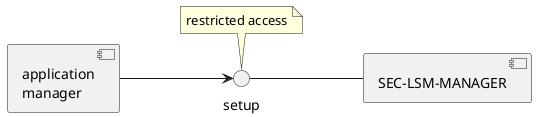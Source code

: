 @startuml

left to right direction

[SEC-LSM-MANAGER] as seclsm
() setup as seclsmadm
seclsmadm -- seclsm

[application\nmanager] as appmgr
appmgr --> seclsmadm

note top of seclsmadm : restricted access

@enduml

